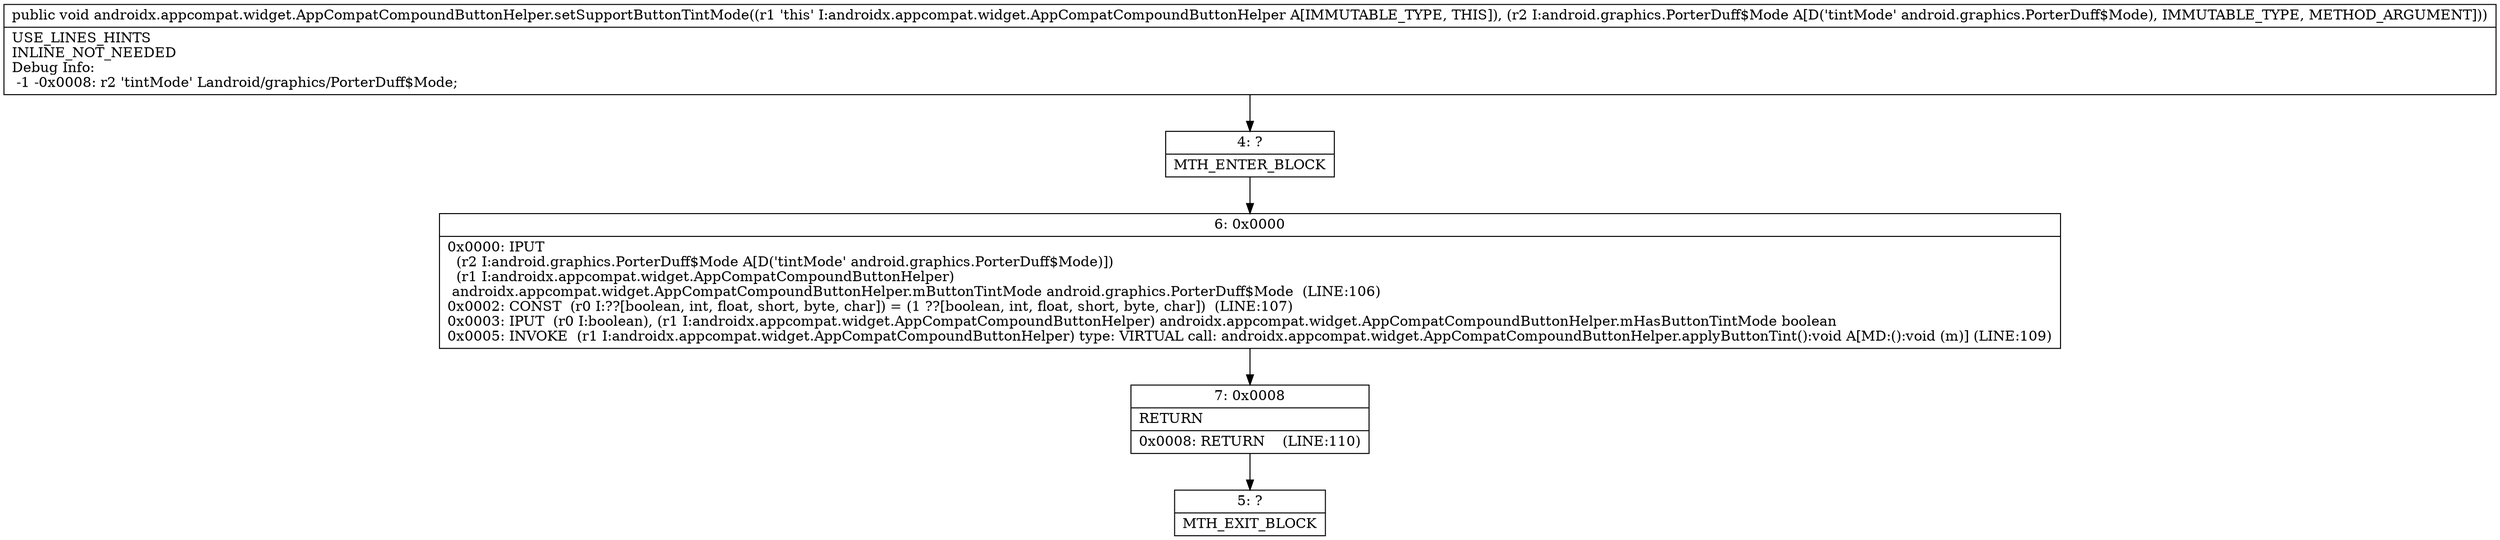 digraph "CFG forandroidx.appcompat.widget.AppCompatCompoundButtonHelper.setSupportButtonTintMode(Landroid\/graphics\/PorterDuff$Mode;)V" {
Node_4 [shape=record,label="{4\:\ ?|MTH_ENTER_BLOCK\l}"];
Node_6 [shape=record,label="{6\:\ 0x0000|0x0000: IPUT  \l  (r2 I:android.graphics.PorterDuff$Mode A[D('tintMode' android.graphics.PorterDuff$Mode)])\l  (r1 I:androidx.appcompat.widget.AppCompatCompoundButtonHelper)\l androidx.appcompat.widget.AppCompatCompoundButtonHelper.mButtonTintMode android.graphics.PorterDuff$Mode  (LINE:106)\l0x0002: CONST  (r0 I:??[boolean, int, float, short, byte, char]) = (1 ??[boolean, int, float, short, byte, char])  (LINE:107)\l0x0003: IPUT  (r0 I:boolean), (r1 I:androidx.appcompat.widget.AppCompatCompoundButtonHelper) androidx.appcompat.widget.AppCompatCompoundButtonHelper.mHasButtonTintMode boolean \l0x0005: INVOKE  (r1 I:androidx.appcompat.widget.AppCompatCompoundButtonHelper) type: VIRTUAL call: androidx.appcompat.widget.AppCompatCompoundButtonHelper.applyButtonTint():void A[MD:():void (m)] (LINE:109)\l}"];
Node_7 [shape=record,label="{7\:\ 0x0008|RETURN\l|0x0008: RETURN    (LINE:110)\l}"];
Node_5 [shape=record,label="{5\:\ ?|MTH_EXIT_BLOCK\l}"];
MethodNode[shape=record,label="{public void androidx.appcompat.widget.AppCompatCompoundButtonHelper.setSupportButtonTintMode((r1 'this' I:androidx.appcompat.widget.AppCompatCompoundButtonHelper A[IMMUTABLE_TYPE, THIS]), (r2 I:android.graphics.PorterDuff$Mode A[D('tintMode' android.graphics.PorterDuff$Mode), IMMUTABLE_TYPE, METHOD_ARGUMENT]))  | USE_LINES_HINTS\lINLINE_NOT_NEEDED\lDebug Info:\l  \-1 \-0x0008: r2 'tintMode' Landroid\/graphics\/PorterDuff$Mode;\l}"];
MethodNode -> Node_4;Node_4 -> Node_6;
Node_6 -> Node_7;
Node_7 -> Node_5;
}

